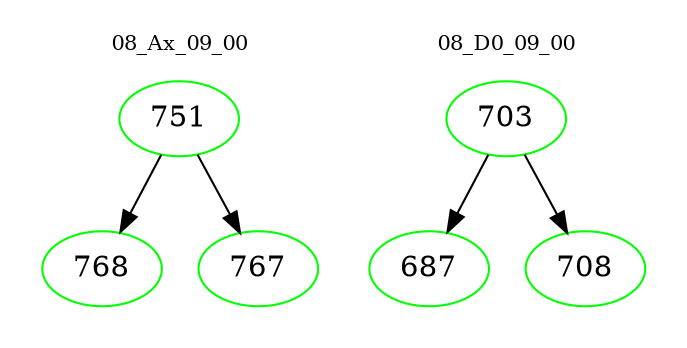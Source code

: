 digraph{
subgraph cluster_0 {
color = white
label = "08_Ax_09_00";
fontsize=10;
T0_751 [label="751", color="green"]
T0_751 -> T0_768 [color="black"]
T0_768 [label="768", color="green"]
T0_751 -> T0_767 [color="black"]
T0_767 [label="767", color="green"]
}
subgraph cluster_1 {
color = white
label = "08_D0_09_00";
fontsize=10;
T1_703 [label="703", color="green"]
T1_703 -> T1_687 [color="black"]
T1_687 [label="687", color="green"]
T1_703 -> T1_708 [color="black"]
T1_708 [label="708", color="green"]
}
}

